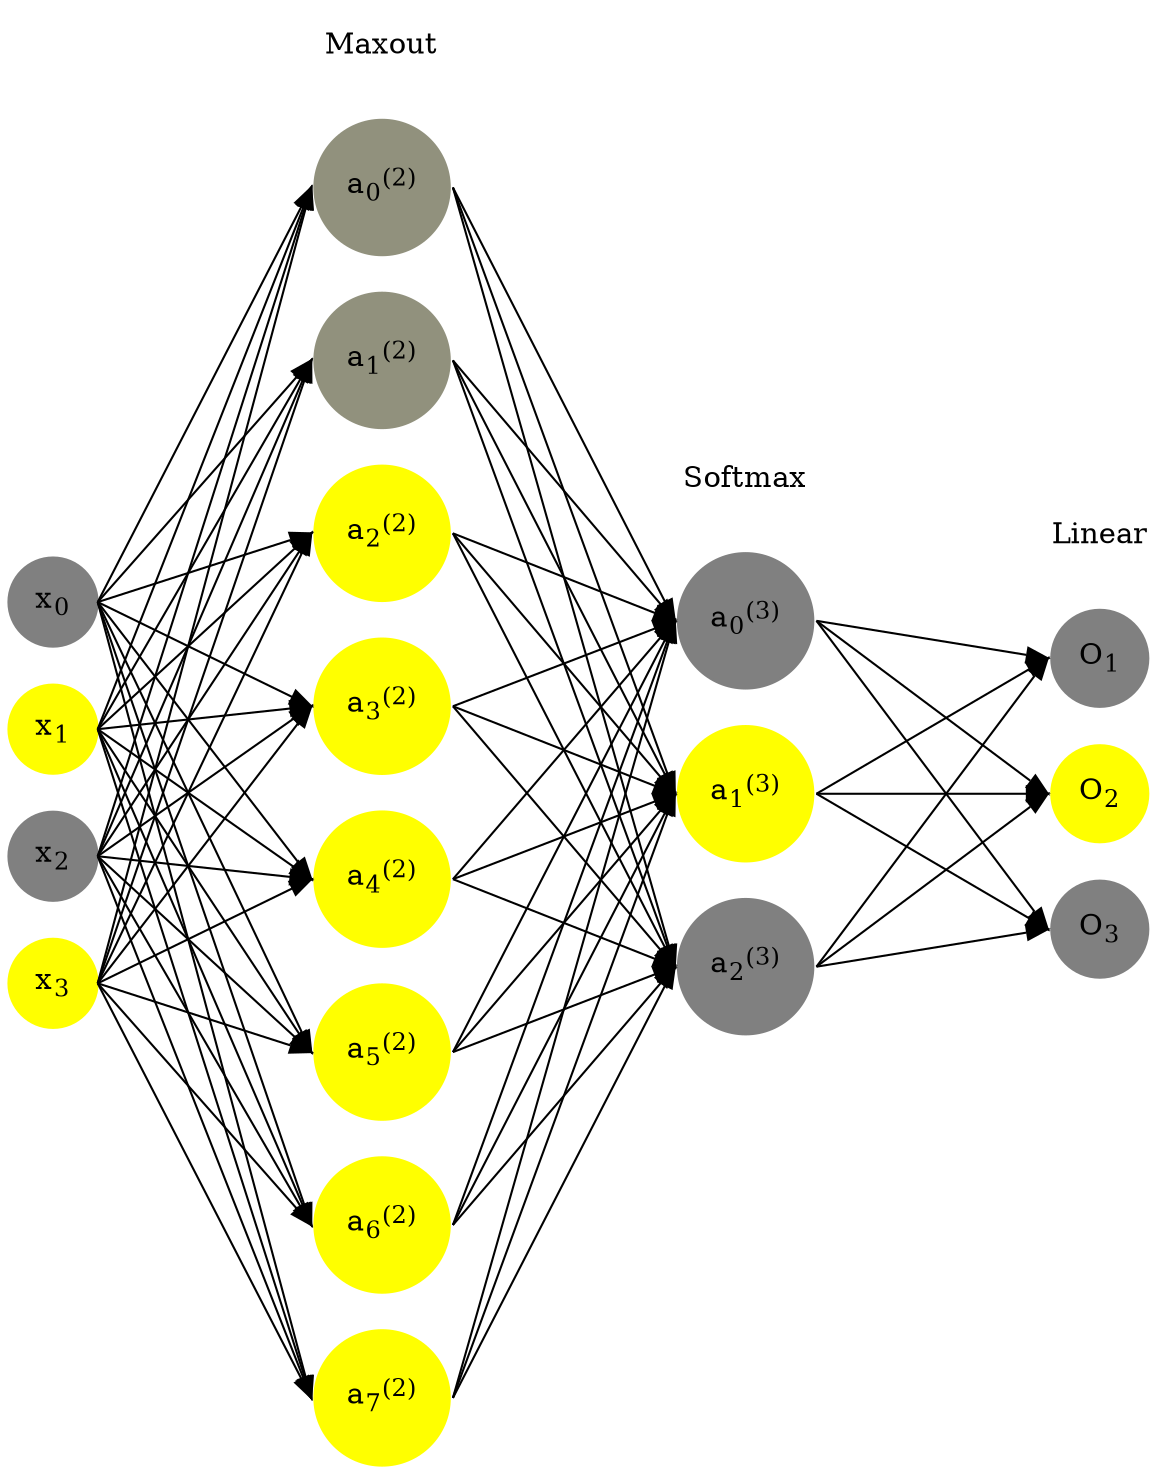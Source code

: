digraph G {
	rankdir = LR;
	splines=false;
	edge[style=invis];
	ranksep= 1.4;
	{
	node [shape=circle, color="0.1667, 0.0, 0.5", style=filled, fillcolor="0.1667, 0.0, 0.5"];
	x0 [label=<x<sub>0</sub>>];
	}
	{
	node [shape=circle, color="0.1667, 1.0, 1.0", style=filled, fillcolor="0.1667, 1.0, 1.0"];
	x1 [label=<x<sub>1</sub>>];
	}
	{
	node [shape=circle, color="0.1667, 0.0, 0.5", style=filled, fillcolor="0.1667, 0.0, 0.5"];
	x2 [label=<x<sub>2</sub>>];
	}
	{
	node [shape=circle, color="0.1667, 1.0, 1.0", style=filled, fillcolor="0.1667, 1.0, 1.0"];
	x3 [label=<x<sub>3</sub>>];
	}
	{
	node [shape=circle, color="0.1667, 0.135412, 0.567706", style=filled, fillcolor="0.1667, 0.135412, 0.567706"];
	a02 [label=<a<sub>0</sub><sup>(2)</sup>>];
	}
	{
	node [shape=circle, color="0.1667, 0.135412, 0.567706", style=filled, fillcolor="0.1667, 0.135412, 0.567706"];
	a12 [label=<a<sub>1</sub><sup>(2)</sup>>];
	}
	{
	node [shape=circle, color="0.1667, 11.416126, 6.208063", style=filled, fillcolor="0.1667, 11.416126, 6.208063"];
	a22 [label=<a<sub>2</sub><sup>(2)</sup>>];
	}
	{
	node [shape=circle, color="0.1667, 11.416126, 6.208063", style=filled, fillcolor="0.1667, 11.416126, 6.208063"];
	a32 [label=<a<sub>3</sub><sup>(2)</sup>>];
	}
	{
	node [shape=circle, color="0.1667, 11.416126, 6.208063", style=filled, fillcolor="0.1667, 11.416126, 6.208063"];
	a42 [label=<a<sub>4</sub><sup>(2)</sup>>];
	}
	{
	node [shape=circle, color="0.1667, 11.416126, 6.208063", style=filled, fillcolor="0.1667, 11.416126, 6.208063"];
	a52 [label=<a<sub>5</sub><sup>(2)</sup>>];
	}
	{
	node [shape=circle, color="0.1667, 11.416126, 6.208063", style=filled, fillcolor="0.1667, 11.416126, 6.208063"];
	a62 [label=<a<sub>6</sub><sup>(2)</sup>>];
	}
	{
	node [shape=circle, color="0.1667, 11.416126, 6.208063", style=filled, fillcolor="0.1667, 11.416126, 6.208063"];
	a72 [label=<a<sub>7</sub><sup>(2)</sup>>];
	}
	{
	node [shape=circle, color="0.1667, 0.000000, 0.500000", style=filled, fillcolor="0.1667, 0.000000, 0.500000"];
	a03 [label=<a<sub>0</sub><sup>(3)</sup>>];
	}
	{
	node [shape=circle, color="0.1667, 1.000000, 1.000000", style=filled, fillcolor="0.1667, 1.000000, 1.000000"];
	a13 [label=<a<sub>1</sub><sup>(3)</sup>>];
	}
	{
	node [shape=circle, color="0.1667, 0.000000, 0.500000", style=filled, fillcolor="0.1667, 0.000000, 0.500000"];
	a23 [label=<a<sub>2</sub><sup>(3)</sup>>];
	}
	{
	node [shape=circle, color="0.1667, 0.0, 0.5", style=filled, fillcolor="0.1667, 0.0, 0.5"];
	O1 [label=<O<sub>1</sub>>];
	}
	{
	node [shape=circle, color="0.1667, 1.0, 1.0", style=filled, fillcolor="0.1667, 1.0, 1.0"];
	O2 [label=<O<sub>2</sub>>];
	}
	{
	node [shape=circle, color="0.1667, 0.0, 0.5", style=filled, fillcolor="0.1667, 0.0, 0.5"];
	O3 [label=<O<sub>3</sub>>];
	}
	{
	rank=same;
	x0->x1->x2->x3;
	}
	{
	rank=same;
	a02->a12->a22->a32->a42->a52->a62->a72;
	}
	{
	rank=same;
	a03->a13->a23;
	}
	{
	rank=same;
	O1->O2->O3;
	}
	l1 [shape=plaintext,label="Maxout"];
	l1->a02;
	{rank=same; l1;a02};
	l2 [shape=plaintext,label="Softmax"];
	l2->a03;
	{rank=same; l2;a03};
	l3 [shape=plaintext,label="Linear"];
	l3->O1;
	{rank=same; l3;O1};
edge[style=solid, tailport=e, headport=w];
	{x0;x1;x2;x3} -> {a02;a12;a22;a32;a42;a52;a62;a72};
	{a02;a12;a22;a32;a42;a52;a62;a72} -> {a03;a13;a23};
	{a03;a13;a23} -> {O1,O2,O3};
}